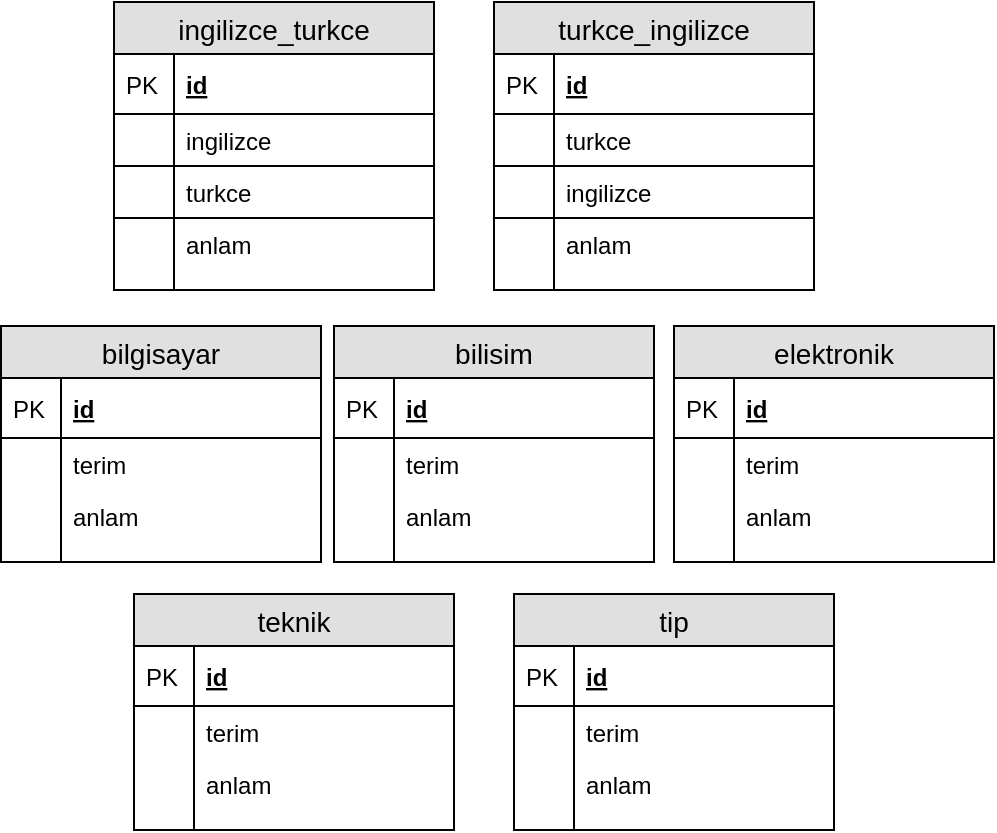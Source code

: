 <mxfile version="12.3.2" type="device" pages="1"><diagram id="cDgpNvyEQFp7qSsVxiNz" name="Page-1"><mxGraphModel dx="813" dy="475" grid="1" gridSize="10" guides="1" tooltips="1" connect="1" arrows="1" fold="1" page="1" pageScale="1" pageWidth="827" pageHeight="1169" math="0" shadow="0"><root><mxCell id="0"/><mxCell id="1" parent="0"/><mxCell id="DgPq93t2zAxugm_CVxLb-1" value="turkce_ingilizce" style="swimlane;fontStyle=0;childLayout=stackLayout;horizontal=1;startSize=26;fillColor=#e0e0e0;horizontalStack=0;resizeParent=1;resizeParentMax=0;resizeLast=0;collapsible=1;marginBottom=0;swimlaneFillColor=#ffffff;align=center;fontSize=14;" parent="1" vertex="1"><mxGeometry x="460" y="50" width="160" height="144" as="geometry"/></mxCell><mxCell id="DgPq93t2zAxugm_CVxLb-2" value="id" style="shape=partialRectangle;top=0;left=0;right=0;bottom=1;align=left;verticalAlign=middle;fillColor=none;spacingLeft=34;spacingRight=4;overflow=hidden;rotatable=0;points=[[0,0.5],[1,0.5]];portConstraint=eastwest;dropTarget=0;fontStyle=5;fontSize=12;" parent="DgPq93t2zAxugm_CVxLb-1" vertex="1"><mxGeometry y="26" width="160" height="30" as="geometry"/></mxCell><mxCell id="DgPq93t2zAxugm_CVxLb-3" value="PK" style="shape=partialRectangle;top=0;left=0;bottom=0;fillColor=none;align=left;verticalAlign=middle;spacingLeft=4;spacingRight=4;overflow=hidden;rotatable=0;points=[];portConstraint=eastwest;part=1;fontSize=12;" parent="DgPq93t2zAxugm_CVxLb-2" vertex="1" connectable="0"><mxGeometry width="30" height="30" as="geometry"/></mxCell><mxCell id="DgPq93t2zAxugm_CVxLb-4" value="turkce" style="shape=partialRectangle;top=0;left=0;right=0;bottom=1;align=left;verticalAlign=top;fillColor=none;spacingLeft=34;spacingRight=4;overflow=hidden;rotatable=0;points=[[0,0.5],[1,0.5]];portConstraint=eastwest;dropTarget=0;fontSize=12;" parent="DgPq93t2zAxugm_CVxLb-1" vertex="1"><mxGeometry y="56" width="160" height="26" as="geometry"/></mxCell><mxCell id="DgPq93t2zAxugm_CVxLb-5" value="" style="shape=partialRectangle;top=0;left=0;bottom=0;fillColor=none;align=left;verticalAlign=top;spacingLeft=4;spacingRight=4;overflow=hidden;rotatable=0;points=[];portConstraint=eastwest;part=1;fontSize=12;" parent="DgPq93t2zAxugm_CVxLb-4" vertex="1" connectable="0"><mxGeometry width="30" height="26" as="geometry"/></mxCell><mxCell id="DgPq93t2zAxugm_CVxLb-6" value="ingilizce" style="shape=partialRectangle;top=0;left=0;right=0;bottom=1;align=left;verticalAlign=top;fillColor=none;spacingLeft=34;spacingRight=4;overflow=hidden;rotatable=0;points=[[0,0.5],[1,0.5]];portConstraint=eastwest;dropTarget=0;fontSize=12;" parent="DgPq93t2zAxugm_CVxLb-1" vertex="1"><mxGeometry y="82" width="160" height="26" as="geometry"/></mxCell><mxCell id="DgPq93t2zAxugm_CVxLb-7" value="" style="shape=partialRectangle;top=0;left=0;bottom=0;fillColor=none;align=left;verticalAlign=top;spacingLeft=4;spacingRight=4;overflow=hidden;rotatable=0;points=[];portConstraint=eastwest;part=1;fontSize=12;" parent="DgPq93t2zAxugm_CVxLb-6" vertex="1" connectable="0"><mxGeometry width="30" height="26" as="geometry"/></mxCell><mxCell id="DgPq93t2zAxugm_CVxLb-8" value="anlam" style="shape=partialRectangle;top=0;left=0;right=0;bottom=0;align=left;verticalAlign=top;fillColor=none;spacingLeft=34;spacingRight=4;overflow=hidden;rotatable=0;points=[[0,0.5],[1,0.5]];portConstraint=eastwest;dropTarget=0;fontSize=12;" parent="DgPq93t2zAxugm_CVxLb-1" vertex="1"><mxGeometry y="108" width="160" height="26" as="geometry"/></mxCell><mxCell id="DgPq93t2zAxugm_CVxLb-9" value="" style="shape=partialRectangle;top=0;left=0;bottom=0;fillColor=none;align=left;verticalAlign=top;spacingLeft=4;spacingRight=4;overflow=hidden;rotatable=0;points=[];portConstraint=eastwest;part=1;fontSize=12;" parent="DgPq93t2zAxugm_CVxLb-8" vertex="1" connectable="0"><mxGeometry width="30" height="26" as="geometry"/></mxCell><mxCell id="DgPq93t2zAxugm_CVxLb-10" value="" style="shape=partialRectangle;top=0;left=0;right=0;bottom=0;align=left;verticalAlign=top;fillColor=none;spacingLeft=34;spacingRight=4;overflow=hidden;rotatable=0;points=[[0,0.5],[1,0.5]];portConstraint=eastwest;dropTarget=0;fontSize=12;" parent="DgPq93t2zAxugm_CVxLb-1" vertex="1"><mxGeometry y="134" width="160" height="10" as="geometry"/></mxCell><mxCell id="DgPq93t2zAxugm_CVxLb-11" value="" style="shape=partialRectangle;top=0;left=0;bottom=0;fillColor=none;align=left;verticalAlign=top;spacingLeft=4;spacingRight=4;overflow=hidden;rotatable=0;points=[];portConstraint=eastwest;part=1;fontSize=12;" parent="DgPq93t2zAxugm_CVxLb-10" vertex="1" connectable="0"><mxGeometry width="30" height="10" as="geometry"/></mxCell><mxCell id="DgPq93t2zAxugm_CVxLb-12" value="ingilizce_turkce" style="swimlane;fontStyle=0;childLayout=stackLayout;horizontal=1;startSize=26;fillColor=#e0e0e0;horizontalStack=0;resizeParent=1;resizeParentMax=0;resizeLast=0;collapsible=1;marginBottom=0;swimlaneFillColor=#ffffff;align=center;fontSize=14;" parent="1" vertex="1"><mxGeometry x="270" y="50" width="160" height="144" as="geometry"/></mxCell><mxCell id="DgPq93t2zAxugm_CVxLb-13" value="id" style="shape=partialRectangle;top=0;left=0;right=0;bottom=1;align=left;verticalAlign=middle;fillColor=none;spacingLeft=34;spacingRight=4;overflow=hidden;rotatable=0;points=[[0,0.5],[1,0.5]];portConstraint=eastwest;dropTarget=0;fontStyle=5;fontSize=12;" parent="DgPq93t2zAxugm_CVxLb-12" vertex="1"><mxGeometry y="26" width="160" height="30" as="geometry"/></mxCell><mxCell id="DgPq93t2zAxugm_CVxLb-14" value="PK" style="shape=partialRectangle;top=0;left=0;bottom=0;fillColor=none;align=left;verticalAlign=middle;spacingLeft=4;spacingRight=4;overflow=hidden;rotatable=0;points=[];portConstraint=eastwest;part=1;fontSize=12;" parent="DgPq93t2zAxugm_CVxLb-13" vertex="1" connectable="0"><mxGeometry width="30" height="30" as="geometry"/></mxCell><mxCell id="DgPq93t2zAxugm_CVxLb-15" value="ingilizce" style="shape=partialRectangle;top=0;left=0;right=0;bottom=1;align=left;verticalAlign=top;fillColor=none;spacingLeft=34;spacingRight=4;overflow=hidden;rotatable=0;points=[[0,0.5],[1,0.5]];portConstraint=eastwest;dropTarget=0;fontSize=12;" parent="DgPq93t2zAxugm_CVxLb-12" vertex="1"><mxGeometry y="56" width="160" height="26" as="geometry"/></mxCell><mxCell id="DgPq93t2zAxugm_CVxLb-16" value="" style="shape=partialRectangle;top=0;left=0;bottom=0;fillColor=none;align=left;verticalAlign=top;spacingLeft=4;spacingRight=4;overflow=hidden;rotatable=0;points=[];portConstraint=eastwest;part=1;fontSize=12;" parent="DgPq93t2zAxugm_CVxLb-15" vertex="1" connectable="0"><mxGeometry width="30" height="26" as="geometry"/></mxCell><mxCell id="DgPq93t2zAxugm_CVxLb-17" value="turkce" style="shape=partialRectangle;top=0;left=0;right=0;bottom=1;align=left;verticalAlign=top;fillColor=none;spacingLeft=34;spacingRight=4;overflow=hidden;rotatable=0;points=[[0,0.5],[1,0.5]];portConstraint=eastwest;dropTarget=0;fontSize=12;" parent="DgPq93t2zAxugm_CVxLb-12" vertex="1"><mxGeometry y="82" width="160" height="26" as="geometry"/></mxCell><mxCell id="DgPq93t2zAxugm_CVxLb-18" value="" style="shape=partialRectangle;top=0;left=0;bottom=0;fillColor=none;align=left;verticalAlign=top;spacingLeft=4;spacingRight=4;overflow=hidden;rotatable=0;points=[];portConstraint=eastwest;part=1;fontSize=12;" parent="DgPq93t2zAxugm_CVxLb-17" vertex="1" connectable="0"><mxGeometry width="30" height="26" as="geometry"/></mxCell><mxCell id="DgPq93t2zAxugm_CVxLb-19" value="anlam" style="shape=partialRectangle;top=0;left=0;right=0;bottom=0;align=left;verticalAlign=top;fillColor=none;spacingLeft=34;spacingRight=4;overflow=hidden;rotatable=0;points=[[0,0.5],[1,0.5]];portConstraint=eastwest;dropTarget=0;fontSize=12;" parent="DgPq93t2zAxugm_CVxLb-12" vertex="1"><mxGeometry y="108" width="160" height="26" as="geometry"/></mxCell><mxCell id="DgPq93t2zAxugm_CVxLb-20" value="" style="shape=partialRectangle;top=0;left=0;bottom=0;fillColor=none;align=left;verticalAlign=top;spacingLeft=4;spacingRight=4;overflow=hidden;rotatable=0;points=[];portConstraint=eastwest;part=1;fontSize=12;" parent="DgPq93t2zAxugm_CVxLb-19" vertex="1" connectable="0"><mxGeometry width="30" height="26" as="geometry"/></mxCell><mxCell id="DgPq93t2zAxugm_CVxLb-21" value="" style="shape=partialRectangle;top=0;left=0;right=0;bottom=0;align=left;verticalAlign=top;fillColor=none;spacingLeft=34;spacingRight=4;overflow=hidden;rotatable=0;points=[[0,0.5],[1,0.5]];portConstraint=eastwest;dropTarget=0;fontSize=12;" parent="DgPq93t2zAxugm_CVxLb-12" vertex="1"><mxGeometry y="134" width="160" height="10" as="geometry"/></mxCell><mxCell id="DgPq93t2zAxugm_CVxLb-22" value="" style="shape=partialRectangle;top=0;left=0;bottom=0;fillColor=none;align=left;verticalAlign=top;spacingLeft=4;spacingRight=4;overflow=hidden;rotatable=0;points=[];portConstraint=eastwest;part=1;fontSize=12;" parent="DgPq93t2zAxugm_CVxLb-21" vertex="1" connectable="0"><mxGeometry width="30" height="10" as="geometry"/></mxCell><mxCell id="DgPq93t2zAxugm_CVxLb-34" value="bilgisayar" style="swimlane;fontStyle=0;childLayout=stackLayout;horizontal=1;startSize=26;fillColor=#e0e0e0;horizontalStack=0;resizeParent=1;resizeParentMax=0;resizeLast=0;collapsible=1;marginBottom=0;swimlaneFillColor=#ffffff;align=center;fontSize=14;" parent="1" vertex="1"><mxGeometry x="213.5" y="212" width="160" height="118" as="geometry"/></mxCell><mxCell id="DgPq93t2zAxugm_CVxLb-35" value="id" style="shape=partialRectangle;top=0;left=0;right=0;bottom=1;align=left;verticalAlign=middle;fillColor=none;spacingLeft=34;spacingRight=4;overflow=hidden;rotatable=0;points=[[0,0.5],[1,0.5]];portConstraint=eastwest;dropTarget=0;fontStyle=5;fontSize=12;" parent="DgPq93t2zAxugm_CVxLb-34" vertex="1"><mxGeometry y="26" width="160" height="30" as="geometry"/></mxCell><mxCell id="DgPq93t2zAxugm_CVxLb-36" value="PK" style="shape=partialRectangle;top=0;left=0;bottom=0;fillColor=none;align=left;verticalAlign=middle;spacingLeft=4;spacingRight=4;overflow=hidden;rotatable=0;points=[];portConstraint=eastwest;part=1;fontSize=12;" parent="DgPq93t2zAxugm_CVxLb-35" vertex="1" connectable="0"><mxGeometry width="30" height="30" as="geometry"/></mxCell><mxCell id="DgPq93t2zAxugm_CVxLb-63" value="terim" style="shape=partialRectangle;top=0;left=0;right=0;bottom=0;align=left;verticalAlign=top;fillColor=none;spacingLeft=34;spacingRight=4;overflow=hidden;rotatable=0;points=[[0,0.5],[1,0.5]];portConstraint=eastwest;dropTarget=0;fontSize=12;" parent="DgPq93t2zAxugm_CVxLb-34" vertex="1"><mxGeometry y="56" width="160" height="26" as="geometry"/></mxCell><mxCell id="DgPq93t2zAxugm_CVxLb-64" value="" style="shape=partialRectangle;top=0;left=0;bottom=0;fillColor=none;align=left;verticalAlign=top;spacingLeft=4;spacingRight=4;overflow=hidden;rotatable=0;points=[];portConstraint=eastwest;part=1;fontSize=12;" parent="DgPq93t2zAxugm_CVxLb-63" vertex="1" connectable="0"><mxGeometry width="30" height="26" as="geometry"/></mxCell><mxCell id="DgPq93t2zAxugm_CVxLb-39" value="anlam" style="shape=partialRectangle;top=0;left=0;right=0;bottom=0;align=left;verticalAlign=top;fillColor=none;spacingLeft=34;spacingRight=4;overflow=hidden;rotatable=0;points=[[0,0.5],[1,0.5]];portConstraint=eastwest;dropTarget=0;fontSize=12;" parent="DgPq93t2zAxugm_CVxLb-34" vertex="1"><mxGeometry y="82" width="160" height="26" as="geometry"/></mxCell><mxCell id="DgPq93t2zAxugm_CVxLb-40" value="" style="shape=partialRectangle;top=0;left=0;bottom=0;fillColor=none;align=left;verticalAlign=top;spacingLeft=4;spacingRight=4;overflow=hidden;rotatable=0;points=[];portConstraint=eastwest;part=1;fontSize=12;" parent="DgPq93t2zAxugm_CVxLb-39" vertex="1" connectable="0"><mxGeometry width="30" height="26" as="geometry"/></mxCell><mxCell id="DgPq93t2zAxugm_CVxLb-41" value="" style="shape=partialRectangle;top=0;left=0;right=0;bottom=0;align=left;verticalAlign=top;fillColor=none;spacingLeft=34;spacingRight=4;overflow=hidden;rotatable=0;points=[[0,0.5],[1,0.5]];portConstraint=eastwest;dropTarget=0;fontSize=12;" parent="DgPq93t2zAxugm_CVxLb-34" vertex="1"><mxGeometry y="108" width="160" height="10" as="geometry"/></mxCell><mxCell id="DgPq93t2zAxugm_CVxLb-42" value="" style="shape=partialRectangle;top=0;left=0;bottom=0;fillColor=none;align=left;verticalAlign=top;spacingLeft=4;spacingRight=4;overflow=hidden;rotatable=0;points=[];portConstraint=eastwest;part=1;fontSize=12;" parent="DgPq93t2zAxugm_CVxLb-41" vertex="1" connectable="0"><mxGeometry width="30" height="10" as="geometry"/></mxCell><mxCell id="H5Mk3CZSo5J5TbLndDBG-1" value="bilisim" style="swimlane;fontStyle=0;childLayout=stackLayout;horizontal=1;startSize=26;fillColor=#e0e0e0;horizontalStack=0;resizeParent=1;resizeParentMax=0;resizeLast=0;collapsible=1;marginBottom=0;swimlaneFillColor=#ffffff;align=center;fontSize=14;" vertex="1" parent="1"><mxGeometry x="380" y="212" width="160" height="118" as="geometry"/></mxCell><mxCell id="H5Mk3CZSo5J5TbLndDBG-2" value="id" style="shape=partialRectangle;top=0;left=0;right=0;bottom=1;align=left;verticalAlign=middle;fillColor=none;spacingLeft=34;spacingRight=4;overflow=hidden;rotatable=0;points=[[0,0.5],[1,0.5]];portConstraint=eastwest;dropTarget=0;fontStyle=5;fontSize=12;" vertex="1" parent="H5Mk3CZSo5J5TbLndDBG-1"><mxGeometry y="26" width="160" height="30" as="geometry"/></mxCell><mxCell id="H5Mk3CZSo5J5TbLndDBG-3" value="PK" style="shape=partialRectangle;top=0;left=0;bottom=0;fillColor=none;align=left;verticalAlign=middle;spacingLeft=4;spacingRight=4;overflow=hidden;rotatable=0;points=[];portConstraint=eastwest;part=1;fontSize=12;" vertex="1" connectable="0" parent="H5Mk3CZSo5J5TbLndDBG-2"><mxGeometry width="30" height="30" as="geometry"/></mxCell><mxCell id="H5Mk3CZSo5J5TbLndDBG-4" value="terim" style="shape=partialRectangle;top=0;left=0;right=0;bottom=0;align=left;verticalAlign=top;fillColor=none;spacingLeft=34;spacingRight=4;overflow=hidden;rotatable=0;points=[[0,0.5],[1,0.5]];portConstraint=eastwest;dropTarget=0;fontSize=12;" vertex="1" parent="H5Mk3CZSo5J5TbLndDBG-1"><mxGeometry y="56" width="160" height="26" as="geometry"/></mxCell><mxCell id="H5Mk3CZSo5J5TbLndDBG-5" value="" style="shape=partialRectangle;top=0;left=0;bottom=0;fillColor=none;align=left;verticalAlign=top;spacingLeft=4;spacingRight=4;overflow=hidden;rotatable=0;points=[];portConstraint=eastwest;part=1;fontSize=12;" vertex="1" connectable="0" parent="H5Mk3CZSo5J5TbLndDBG-4"><mxGeometry width="30" height="26" as="geometry"/></mxCell><mxCell id="H5Mk3CZSo5J5TbLndDBG-6" value="anlam" style="shape=partialRectangle;top=0;left=0;right=0;bottom=0;align=left;verticalAlign=top;fillColor=none;spacingLeft=34;spacingRight=4;overflow=hidden;rotatable=0;points=[[0,0.5],[1,0.5]];portConstraint=eastwest;dropTarget=0;fontSize=12;" vertex="1" parent="H5Mk3CZSo5J5TbLndDBG-1"><mxGeometry y="82" width="160" height="26" as="geometry"/></mxCell><mxCell id="H5Mk3CZSo5J5TbLndDBG-7" value="" style="shape=partialRectangle;top=0;left=0;bottom=0;fillColor=none;align=left;verticalAlign=top;spacingLeft=4;spacingRight=4;overflow=hidden;rotatable=0;points=[];portConstraint=eastwest;part=1;fontSize=12;" vertex="1" connectable="0" parent="H5Mk3CZSo5J5TbLndDBG-6"><mxGeometry width="30" height="26" as="geometry"/></mxCell><mxCell id="H5Mk3CZSo5J5TbLndDBG-8" value="" style="shape=partialRectangle;top=0;left=0;right=0;bottom=0;align=left;verticalAlign=top;fillColor=none;spacingLeft=34;spacingRight=4;overflow=hidden;rotatable=0;points=[[0,0.5],[1,0.5]];portConstraint=eastwest;dropTarget=0;fontSize=12;" vertex="1" parent="H5Mk3CZSo5J5TbLndDBG-1"><mxGeometry y="108" width="160" height="10" as="geometry"/></mxCell><mxCell id="H5Mk3CZSo5J5TbLndDBG-9" value="" style="shape=partialRectangle;top=0;left=0;bottom=0;fillColor=none;align=left;verticalAlign=top;spacingLeft=4;spacingRight=4;overflow=hidden;rotatable=0;points=[];portConstraint=eastwest;part=1;fontSize=12;" vertex="1" connectable="0" parent="H5Mk3CZSo5J5TbLndDBG-8"><mxGeometry width="30" height="10" as="geometry"/></mxCell><mxCell id="H5Mk3CZSo5J5TbLndDBG-10" value="elektronik" style="swimlane;fontStyle=0;childLayout=stackLayout;horizontal=1;startSize=26;fillColor=#e0e0e0;horizontalStack=0;resizeParent=1;resizeParentMax=0;resizeLast=0;collapsible=1;marginBottom=0;swimlaneFillColor=#ffffff;align=center;fontSize=14;" vertex="1" parent="1"><mxGeometry x="550" y="212" width="160" height="118" as="geometry"/></mxCell><mxCell id="H5Mk3CZSo5J5TbLndDBG-11" value="id" style="shape=partialRectangle;top=0;left=0;right=0;bottom=1;align=left;verticalAlign=middle;fillColor=none;spacingLeft=34;spacingRight=4;overflow=hidden;rotatable=0;points=[[0,0.5],[1,0.5]];portConstraint=eastwest;dropTarget=0;fontStyle=5;fontSize=12;" vertex="1" parent="H5Mk3CZSo5J5TbLndDBG-10"><mxGeometry y="26" width="160" height="30" as="geometry"/></mxCell><mxCell id="H5Mk3CZSo5J5TbLndDBG-12" value="PK" style="shape=partialRectangle;top=0;left=0;bottom=0;fillColor=none;align=left;verticalAlign=middle;spacingLeft=4;spacingRight=4;overflow=hidden;rotatable=0;points=[];portConstraint=eastwest;part=1;fontSize=12;" vertex="1" connectable="0" parent="H5Mk3CZSo5J5TbLndDBG-11"><mxGeometry width="30" height="30" as="geometry"/></mxCell><mxCell id="H5Mk3CZSo5J5TbLndDBG-13" value="terim" style="shape=partialRectangle;top=0;left=0;right=0;bottom=0;align=left;verticalAlign=top;fillColor=none;spacingLeft=34;spacingRight=4;overflow=hidden;rotatable=0;points=[[0,0.5],[1,0.5]];portConstraint=eastwest;dropTarget=0;fontSize=12;" vertex="1" parent="H5Mk3CZSo5J5TbLndDBG-10"><mxGeometry y="56" width="160" height="26" as="geometry"/></mxCell><mxCell id="H5Mk3CZSo5J5TbLndDBG-14" value="" style="shape=partialRectangle;top=0;left=0;bottom=0;fillColor=none;align=left;verticalAlign=top;spacingLeft=4;spacingRight=4;overflow=hidden;rotatable=0;points=[];portConstraint=eastwest;part=1;fontSize=12;" vertex="1" connectable="0" parent="H5Mk3CZSo5J5TbLndDBG-13"><mxGeometry width="30" height="26" as="geometry"/></mxCell><mxCell id="H5Mk3CZSo5J5TbLndDBG-15" value="anlam" style="shape=partialRectangle;top=0;left=0;right=0;bottom=0;align=left;verticalAlign=top;fillColor=none;spacingLeft=34;spacingRight=4;overflow=hidden;rotatable=0;points=[[0,0.5],[1,0.5]];portConstraint=eastwest;dropTarget=0;fontSize=12;" vertex="1" parent="H5Mk3CZSo5J5TbLndDBG-10"><mxGeometry y="82" width="160" height="26" as="geometry"/></mxCell><mxCell id="H5Mk3CZSo5J5TbLndDBG-16" value="" style="shape=partialRectangle;top=0;left=0;bottom=0;fillColor=none;align=left;verticalAlign=top;spacingLeft=4;spacingRight=4;overflow=hidden;rotatable=0;points=[];portConstraint=eastwest;part=1;fontSize=12;" vertex="1" connectable="0" parent="H5Mk3CZSo5J5TbLndDBG-15"><mxGeometry width="30" height="26" as="geometry"/></mxCell><mxCell id="H5Mk3CZSo5J5TbLndDBG-17" value="" style="shape=partialRectangle;top=0;left=0;right=0;bottom=0;align=left;verticalAlign=top;fillColor=none;spacingLeft=34;spacingRight=4;overflow=hidden;rotatable=0;points=[[0,0.5],[1,0.5]];portConstraint=eastwest;dropTarget=0;fontSize=12;" vertex="1" parent="H5Mk3CZSo5J5TbLndDBG-10"><mxGeometry y="108" width="160" height="10" as="geometry"/></mxCell><mxCell id="H5Mk3CZSo5J5TbLndDBG-18" value="" style="shape=partialRectangle;top=0;left=0;bottom=0;fillColor=none;align=left;verticalAlign=top;spacingLeft=4;spacingRight=4;overflow=hidden;rotatable=0;points=[];portConstraint=eastwest;part=1;fontSize=12;" vertex="1" connectable="0" parent="H5Mk3CZSo5J5TbLndDBG-17"><mxGeometry width="30" height="10" as="geometry"/></mxCell><mxCell id="H5Mk3CZSo5J5TbLndDBG-19" value="teknik" style="swimlane;fontStyle=0;childLayout=stackLayout;horizontal=1;startSize=26;fillColor=#e0e0e0;horizontalStack=0;resizeParent=1;resizeParentMax=0;resizeLast=0;collapsible=1;marginBottom=0;swimlaneFillColor=#ffffff;align=center;fontSize=14;" vertex="1" parent="1"><mxGeometry x="280" y="346" width="160" height="118" as="geometry"/></mxCell><mxCell id="H5Mk3CZSo5J5TbLndDBG-20" value="id" style="shape=partialRectangle;top=0;left=0;right=0;bottom=1;align=left;verticalAlign=middle;fillColor=none;spacingLeft=34;spacingRight=4;overflow=hidden;rotatable=0;points=[[0,0.5],[1,0.5]];portConstraint=eastwest;dropTarget=0;fontStyle=5;fontSize=12;" vertex="1" parent="H5Mk3CZSo5J5TbLndDBG-19"><mxGeometry y="26" width="160" height="30" as="geometry"/></mxCell><mxCell id="H5Mk3CZSo5J5TbLndDBG-21" value="PK" style="shape=partialRectangle;top=0;left=0;bottom=0;fillColor=none;align=left;verticalAlign=middle;spacingLeft=4;spacingRight=4;overflow=hidden;rotatable=0;points=[];portConstraint=eastwest;part=1;fontSize=12;" vertex="1" connectable="0" parent="H5Mk3CZSo5J5TbLndDBG-20"><mxGeometry width="30" height="30" as="geometry"/></mxCell><mxCell id="H5Mk3CZSo5J5TbLndDBG-22" value="terim" style="shape=partialRectangle;top=0;left=0;right=0;bottom=0;align=left;verticalAlign=top;fillColor=none;spacingLeft=34;spacingRight=4;overflow=hidden;rotatable=0;points=[[0,0.5],[1,0.5]];portConstraint=eastwest;dropTarget=0;fontSize=12;" vertex="1" parent="H5Mk3CZSo5J5TbLndDBG-19"><mxGeometry y="56" width="160" height="26" as="geometry"/></mxCell><mxCell id="H5Mk3CZSo5J5TbLndDBG-23" value="" style="shape=partialRectangle;top=0;left=0;bottom=0;fillColor=none;align=left;verticalAlign=top;spacingLeft=4;spacingRight=4;overflow=hidden;rotatable=0;points=[];portConstraint=eastwest;part=1;fontSize=12;" vertex="1" connectable="0" parent="H5Mk3CZSo5J5TbLndDBG-22"><mxGeometry width="30" height="26" as="geometry"/></mxCell><mxCell id="H5Mk3CZSo5J5TbLndDBG-24" value="anlam" style="shape=partialRectangle;top=0;left=0;right=0;bottom=0;align=left;verticalAlign=top;fillColor=none;spacingLeft=34;spacingRight=4;overflow=hidden;rotatable=0;points=[[0,0.5],[1,0.5]];portConstraint=eastwest;dropTarget=0;fontSize=12;" vertex="1" parent="H5Mk3CZSo5J5TbLndDBG-19"><mxGeometry y="82" width="160" height="26" as="geometry"/></mxCell><mxCell id="H5Mk3CZSo5J5TbLndDBG-25" value="" style="shape=partialRectangle;top=0;left=0;bottom=0;fillColor=none;align=left;verticalAlign=top;spacingLeft=4;spacingRight=4;overflow=hidden;rotatable=0;points=[];portConstraint=eastwest;part=1;fontSize=12;" vertex="1" connectable="0" parent="H5Mk3CZSo5J5TbLndDBG-24"><mxGeometry width="30" height="26" as="geometry"/></mxCell><mxCell id="H5Mk3CZSo5J5TbLndDBG-26" value="" style="shape=partialRectangle;top=0;left=0;right=0;bottom=0;align=left;verticalAlign=top;fillColor=none;spacingLeft=34;spacingRight=4;overflow=hidden;rotatable=0;points=[[0,0.5],[1,0.5]];portConstraint=eastwest;dropTarget=0;fontSize=12;" vertex="1" parent="H5Mk3CZSo5J5TbLndDBG-19"><mxGeometry y="108" width="160" height="10" as="geometry"/></mxCell><mxCell id="H5Mk3CZSo5J5TbLndDBG-27" value="" style="shape=partialRectangle;top=0;left=0;bottom=0;fillColor=none;align=left;verticalAlign=top;spacingLeft=4;spacingRight=4;overflow=hidden;rotatable=0;points=[];portConstraint=eastwest;part=1;fontSize=12;" vertex="1" connectable="0" parent="H5Mk3CZSo5J5TbLndDBG-26"><mxGeometry width="30" height="10" as="geometry"/></mxCell><mxCell id="H5Mk3CZSo5J5TbLndDBG-28" value="tip" style="swimlane;fontStyle=0;childLayout=stackLayout;horizontal=1;startSize=26;fillColor=#e0e0e0;horizontalStack=0;resizeParent=1;resizeParentMax=0;resizeLast=0;collapsible=1;marginBottom=0;swimlaneFillColor=#ffffff;align=center;fontSize=14;" vertex="1" parent="1"><mxGeometry x="470" y="346" width="160" height="118" as="geometry"/></mxCell><mxCell id="H5Mk3CZSo5J5TbLndDBG-29" value="id" style="shape=partialRectangle;top=0;left=0;right=0;bottom=1;align=left;verticalAlign=middle;fillColor=none;spacingLeft=34;spacingRight=4;overflow=hidden;rotatable=0;points=[[0,0.5],[1,0.5]];portConstraint=eastwest;dropTarget=0;fontStyle=5;fontSize=12;" vertex="1" parent="H5Mk3CZSo5J5TbLndDBG-28"><mxGeometry y="26" width="160" height="30" as="geometry"/></mxCell><mxCell id="H5Mk3CZSo5J5TbLndDBG-30" value="PK" style="shape=partialRectangle;top=0;left=0;bottom=0;fillColor=none;align=left;verticalAlign=middle;spacingLeft=4;spacingRight=4;overflow=hidden;rotatable=0;points=[];portConstraint=eastwest;part=1;fontSize=12;" vertex="1" connectable="0" parent="H5Mk3CZSo5J5TbLndDBG-29"><mxGeometry width="30" height="30" as="geometry"/></mxCell><mxCell id="H5Mk3CZSo5J5TbLndDBG-31" value="terim" style="shape=partialRectangle;top=0;left=0;right=0;bottom=0;align=left;verticalAlign=top;fillColor=none;spacingLeft=34;spacingRight=4;overflow=hidden;rotatable=0;points=[[0,0.5],[1,0.5]];portConstraint=eastwest;dropTarget=0;fontSize=12;" vertex="1" parent="H5Mk3CZSo5J5TbLndDBG-28"><mxGeometry y="56" width="160" height="26" as="geometry"/></mxCell><mxCell id="H5Mk3CZSo5J5TbLndDBG-32" value="" style="shape=partialRectangle;top=0;left=0;bottom=0;fillColor=none;align=left;verticalAlign=top;spacingLeft=4;spacingRight=4;overflow=hidden;rotatable=0;points=[];portConstraint=eastwest;part=1;fontSize=12;" vertex="1" connectable="0" parent="H5Mk3CZSo5J5TbLndDBG-31"><mxGeometry width="30" height="26" as="geometry"/></mxCell><mxCell id="H5Mk3CZSo5J5TbLndDBG-33" value="anlam" style="shape=partialRectangle;top=0;left=0;right=0;bottom=0;align=left;verticalAlign=top;fillColor=none;spacingLeft=34;spacingRight=4;overflow=hidden;rotatable=0;points=[[0,0.5],[1,0.5]];portConstraint=eastwest;dropTarget=0;fontSize=12;" vertex="1" parent="H5Mk3CZSo5J5TbLndDBG-28"><mxGeometry y="82" width="160" height="26" as="geometry"/></mxCell><mxCell id="H5Mk3CZSo5J5TbLndDBG-34" value="" style="shape=partialRectangle;top=0;left=0;bottom=0;fillColor=none;align=left;verticalAlign=top;spacingLeft=4;spacingRight=4;overflow=hidden;rotatable=0;points=[];portConstraint=eastwest;part=1;fontSize=12;" vertex="1" connectable="0" parent="H5Mk3CZSo5J5TbLndDBG-33"><mxGeometry width="30" height="26" as="geometry"/></mxCell><mxCell id="H5Mk3CZSo5J5TbLndDBG-35" value="" style="shape=partialRectangle;top=0;left=0;right=0;bottom=0;align=left;verticalAlign=top;fillColor=none;spacingLeft=34;spacingRight=4;overflow=hidden;rotatable=0;points=[[0,0.5],[1,0.5]];portConstraint=eastwest;dropTarget=0;fontSize=12;" vertex="1" parent="H5Mk3CZSo5J5TbLndDBG-28"><mxGeometry y="108" width="160" height="10" as="geometry"/></mxCell><mxCell id="H5Mk3CZSo5J5TbLndDBG-36" value="" style="shape=partialRectangle;top=0;left=0;bottom=0;fillColor=none;align=left;verticalAlign=top;spacingLeft=4;spacingRight=4;overflow=hidden;rotatable=0;points=[];portConstraint=eastwest;part=1;fontSize=12;" vertex="1" connectable="0" parent="H5Mk3CZSo5J5TbLndDBG-35"><mxGeometry width="30" height="10" as="geometry"/></mxCell></root></mxGraphModel></diagram></mxfile>